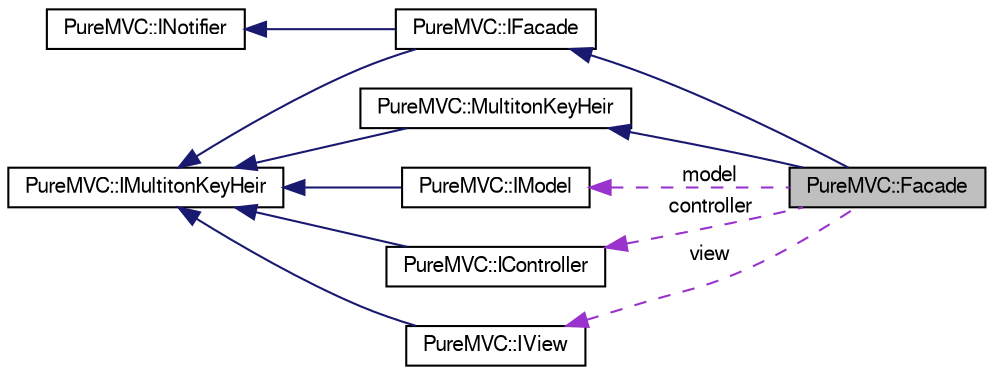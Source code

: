 digraph G
{
  edge [fontname="FreeSans",fontsize="10",labelfontname="FreeSans",labelfontsize="10"];
  node [fontname="FreeSans",fontsize="10",shape=record];
  rankdir=LR;
  Node1 [label="PureMVC::Facade",height=0.2,width=0.4,color="black", fillcolor="grey75", style="filled" fontcolor="black"];
  Node2 -> Node1 [dir=back,color="midnightblue",fontsize="10",style="solid"];
  Node2 [label="PureMVC::IFacade",height=0.2,width=0.4,color="black", fillcolor="white", style="filled",URL="$class_pure_m_v_c_1_1_i_facade.html",tooltip="The interface definition for a PureMVC Facade."];
  Node3 -> Node2 [dir=back,color="midnightblue",fontsize="10",style="solid"];
  Node3 [label="PureMVC::INotifier",height=0.2,width=0.4,color="black", fillcolor="white", style="filled",URL="$class_pure_m_v_c_1_1_i_notifier.html",tooltip="The interface definition for a PureMVC Notifier."];
  Node4 -> Node2 [dir=back,color="midnightblue",fontsize="10",style="solid"];
  Node4 [label="PureMVC::IMultitonKeyHeir",height=0.2,width=0.4,color="black", fillcolor="white", style="filled",URL="$class_pure_m_v_c_1_1_i_multiton_key_heir.html",tooltip="Contains a multiton key."];
  Node5 -> Node1 [dir=back,color="midnightblue",fontsize="10",style="solid"];
  Node5 [label="PureMVC::MultitonKeyHeir",height=0.2,width=0.4,color="black", fillcolor="white", style="filled",URL="$class_pure_m_v_c_1_1_multiton_key_heir.html",tooltip="Multiton key holding class."];
  Node4 -> Node5 [dir=back,color="midnightblue",fontsize="10",style="solid"];
  Node6 -> Node1 [dir=back,color="darkorchid3",fontsize="10",style="dashed",label="model"];
  Node6 [label="PureMVC::IModel",height=0.2,width=0.4,color="black", fillcolor="white", style="filled",URL="$class_pure_m_v_c_1_1_i_model.html",tooltip="The interface definition for a PureMVC Model."];
  Node4 -> Node6 [dir=back,color="midnightblue",fontsize="10",style="solid"];
  Node7 -> Node1 [dir=back,color="darkorchid3",fontsize="10",style="dashed",label="controller"];
  Node7 [label="PureMVC::IController",height=0.2,width=0.4,color="black", fillcolor="white", style="filled",URL="$class_pure_m_v_c_1_1_i_controller.html",tooltip="The interface definition for a PureMVC Controller."];
  Node4 -> Node7 [dir=back,color="midnightblue",fontsize="10",style="solid"];
  Node8 -> Node1 [dir=back,color="darkorchid3",fontsize="10",style="dashed",label="view"];
  Node8 [label="PureMVC::IView",height=0.2,width=0.4,color="black", fillcolor="white", style="filled",URL="$class_pure_m_v_c_1_1_i_view.html",tooltip="The interface definition for a PureMVC View."];
  Node4 -> Node8 [dir=back,color="midnightblue",fontsize="10",style="solid"];
}
